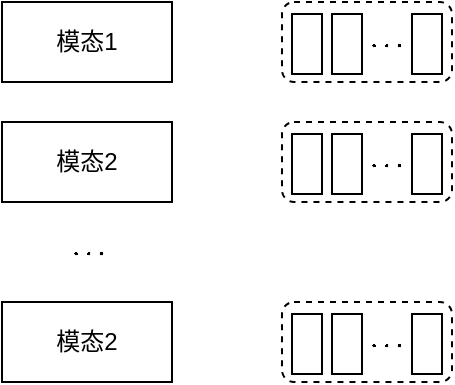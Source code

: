 <mxfile version="26.0.15">
  <diagram name="第 1 页" id="IceHvFMhuSLMuGwEgAzG">
    <mxGraphModel dx="478" dy="318" grid="1" gridSize="10" guides="1" tooltips="1" connect="1" arrows="1" fold="1" page="1" pageScale="1" pageWidth="827" pageHeight="1169" math="1" shadow="0">
      <root>
        <mxCell id="0" />
        <mxCell id="1" parent="0" />
        <mxCell id="TyKDxq_lsrLQuB99KI5q-3" value="" style="rounded=0;whiteSpace=wrap;html=1;aspect=fixed;" vertex="1" parent="1">
          <mxGeometry x="205" y="126" width="15" height="30" as="geometry" />
        </mxCell>
        <mxCell id="TyKDxq_lsrLQuB99KI5q-4" value="" style="rounded=0;whiteSpace=wrap;html=1;aspect=fixed;" vertex="1" parent="1">
          <mxGeometry x="225" y="126" width="15" height="30" as="geometry" />
        </mxCell>
        <mxCell id="TyKDxq_lsrLQuB99KI5q-5" value="$$\cdots$$" style="rounded=0;whiteSpace=wrap;html=1;aspect=fixed;fillColor=none;strokeColor=none;" vertex="1" parent="1">
          <mxGeometry x="245" y="126" width="15" height="30" as="geometry" />
        </mxCell>
        <mxCell id="TyKDxq_lsrLQuB99KI5q-6" value="" style="rounded=0;whiteSpace=wrap;html=1;aspect=fixed;" vertex="1" parent="1">
          <mxGeometry x="265" y="126" width="15" height="30" as="geometry" />
        </mxCell>
        <mxCell id="TyKDxq_lsrLQuB99KI5q-7" value="" style="rounded=1;whiteSpace=wrap;html=1;fillColor=none;dashed=1;" vertex="1" parent="1">
          <mxGeometry x="200" y="120" width="85" height="40" as="geometry" />
        </mxCell>
        <mxCell id="TyKDxq_lsrLQuB99KI5q-8" value="模态1" style="rounded=0;whiteSpace=wrap;html=1;" vertex="1" parent="1">
          <mxGeometry x="60" y="120" width="85" height="40" as="geometry" />
        </mxCell>
        <mxCell id="TyKDxq_lsrLQuB99KI5q-9" value="" style="rounded=0;whiteSpace=wrap;html=1;aspect=fixed;" vertex="1" parent="1">
          <mxGeometry x="205" y="186" width="15" height="30" as="geometry" />
        </mxCell>
        <mxCell id="TyKDxq_lsrLQuB99KI5q-10" value="" style="rounded=0;whiteSpace=wrap;html=1;aspect=fixed;" vertex="1" parent="1">
          <mxGeometry x="225" y="186" width="15" height="30" as="geometry" />
        </mxCell>
        <mxCell id="TyKDxq_lsrLQuB99KI5q-11" value="$$\cdots$$" style="rounded=0;whiteSpace=wrap;html=1;aspect=fixed;fillColor=none;strokeColor=none;" vertex="1" parent="1">
          <mxGeometry x="245" y="186" width="15" height="30" as="geometry" />
        </mxCell>
        <mxCell id="TyKDxq_lsrLQuB99KI5q-12" value="" style="rounded=0;whiteSpace=wrap;html=1;aspect=fixed;" vertex="1" parent="1">
          <mxGeometry x="265" y="186" width="15" height="30" as="geometry" />
        </mxCell>
        <mxCell id="TyKDxq_lsrLQuB99KI5q-13" value="" style="rounded=1;whiteSpace=wrap;html=1;fillColor=none;dashed=1;" vertex="1" parent="1">
          <mxGeometry x="200" y="180" width="85" height="40" as="geometry" />
        </mxCell>
        <mxCell id="TyKDxq_lsrLQuB99KI5q-14" value="模态2" style="rounded=0;whiteSpace=wrap;html=1;" vertex="1" parent="1">
          <mxGeometry x="60" y="180" width="85" height="40" as="geometry" />
        </mxCell>
        <mxCell id="TyKDxq_lsrLQuB99KI5q-15" value="" style="rounded=0;whiteSpace=wrap;html=1;aspect=fixed;" vertex="1" parent="1">
          <mxGeometry x="205" y="276" width="15" height="30" as="geometry" />
        </mxCell>
        <mxCell id="TyKDxq_lsrLQuB99KI5q-16" value="" style="rounded=0;whiteSpace=wrap;html=1;aspect=fixed;" vertex="1" parent="1">
          <mxGeometry x="225" y="276" width="15" height="30" as="geometry" />
        </mxCell>
        <mxCell id="TyKDxq_lsrLQuB99KI5q-17" value="$$\cdots$$" style="rounded=0;whiteSpace=wrap;html=1;aspect=fixed;fillColor=none;strokeColor=none;" vertex="1" parent="1">
          <mxGeometry x="245" y="276" width="15" height="30" as="geometry" />
        </mxCell>
        <mxCell id="TyKDxq_lsrLQuB99KI5q-18" value="" style="rounded=0;whiteSpace=wrap;html=1;aspect=fixed;" vertex="1" parent="1">
          <mxGeometry x="265" y="276" width="15" height="30" as="geometry" />
        </mxCell>
        <mxCell id="TyKDxq_lsrLQuB99KI5q-19" value="" style="rounded=1;whiteSpace=wrap;html=1;fillColor=none;dashed=1;" vertex="1" parent="1">
          <mxGeometry x="200" y="270" width="85" height="40" as="geometry" />
        </mxCell>
        <mxCell id="TyKDxq_lsrLQuB99KI5q-20" value="模态2" style="rounded=0;whiteSpace=wrap;html=1;" vertex="1" parent="1">
          <mxGeometry x="60" y="270" width="85" height="40" as="geometry" />
        </mxCell>
        <mxCell id="TyKDxq_lsrLQuB99KI5q-21" value="$$\cdots$$" style="text;html=1;align=center;verticalAlign=middle;whiteSpace=wrap;rounded=0;" vertex="1" parent="1">
          <mxGeometry x="73" y="230" width="60" height="30" as="geometry" />
        </mxCell>
      </root>
    </mxGraphModel>
  </diagram>
</mxfile>
